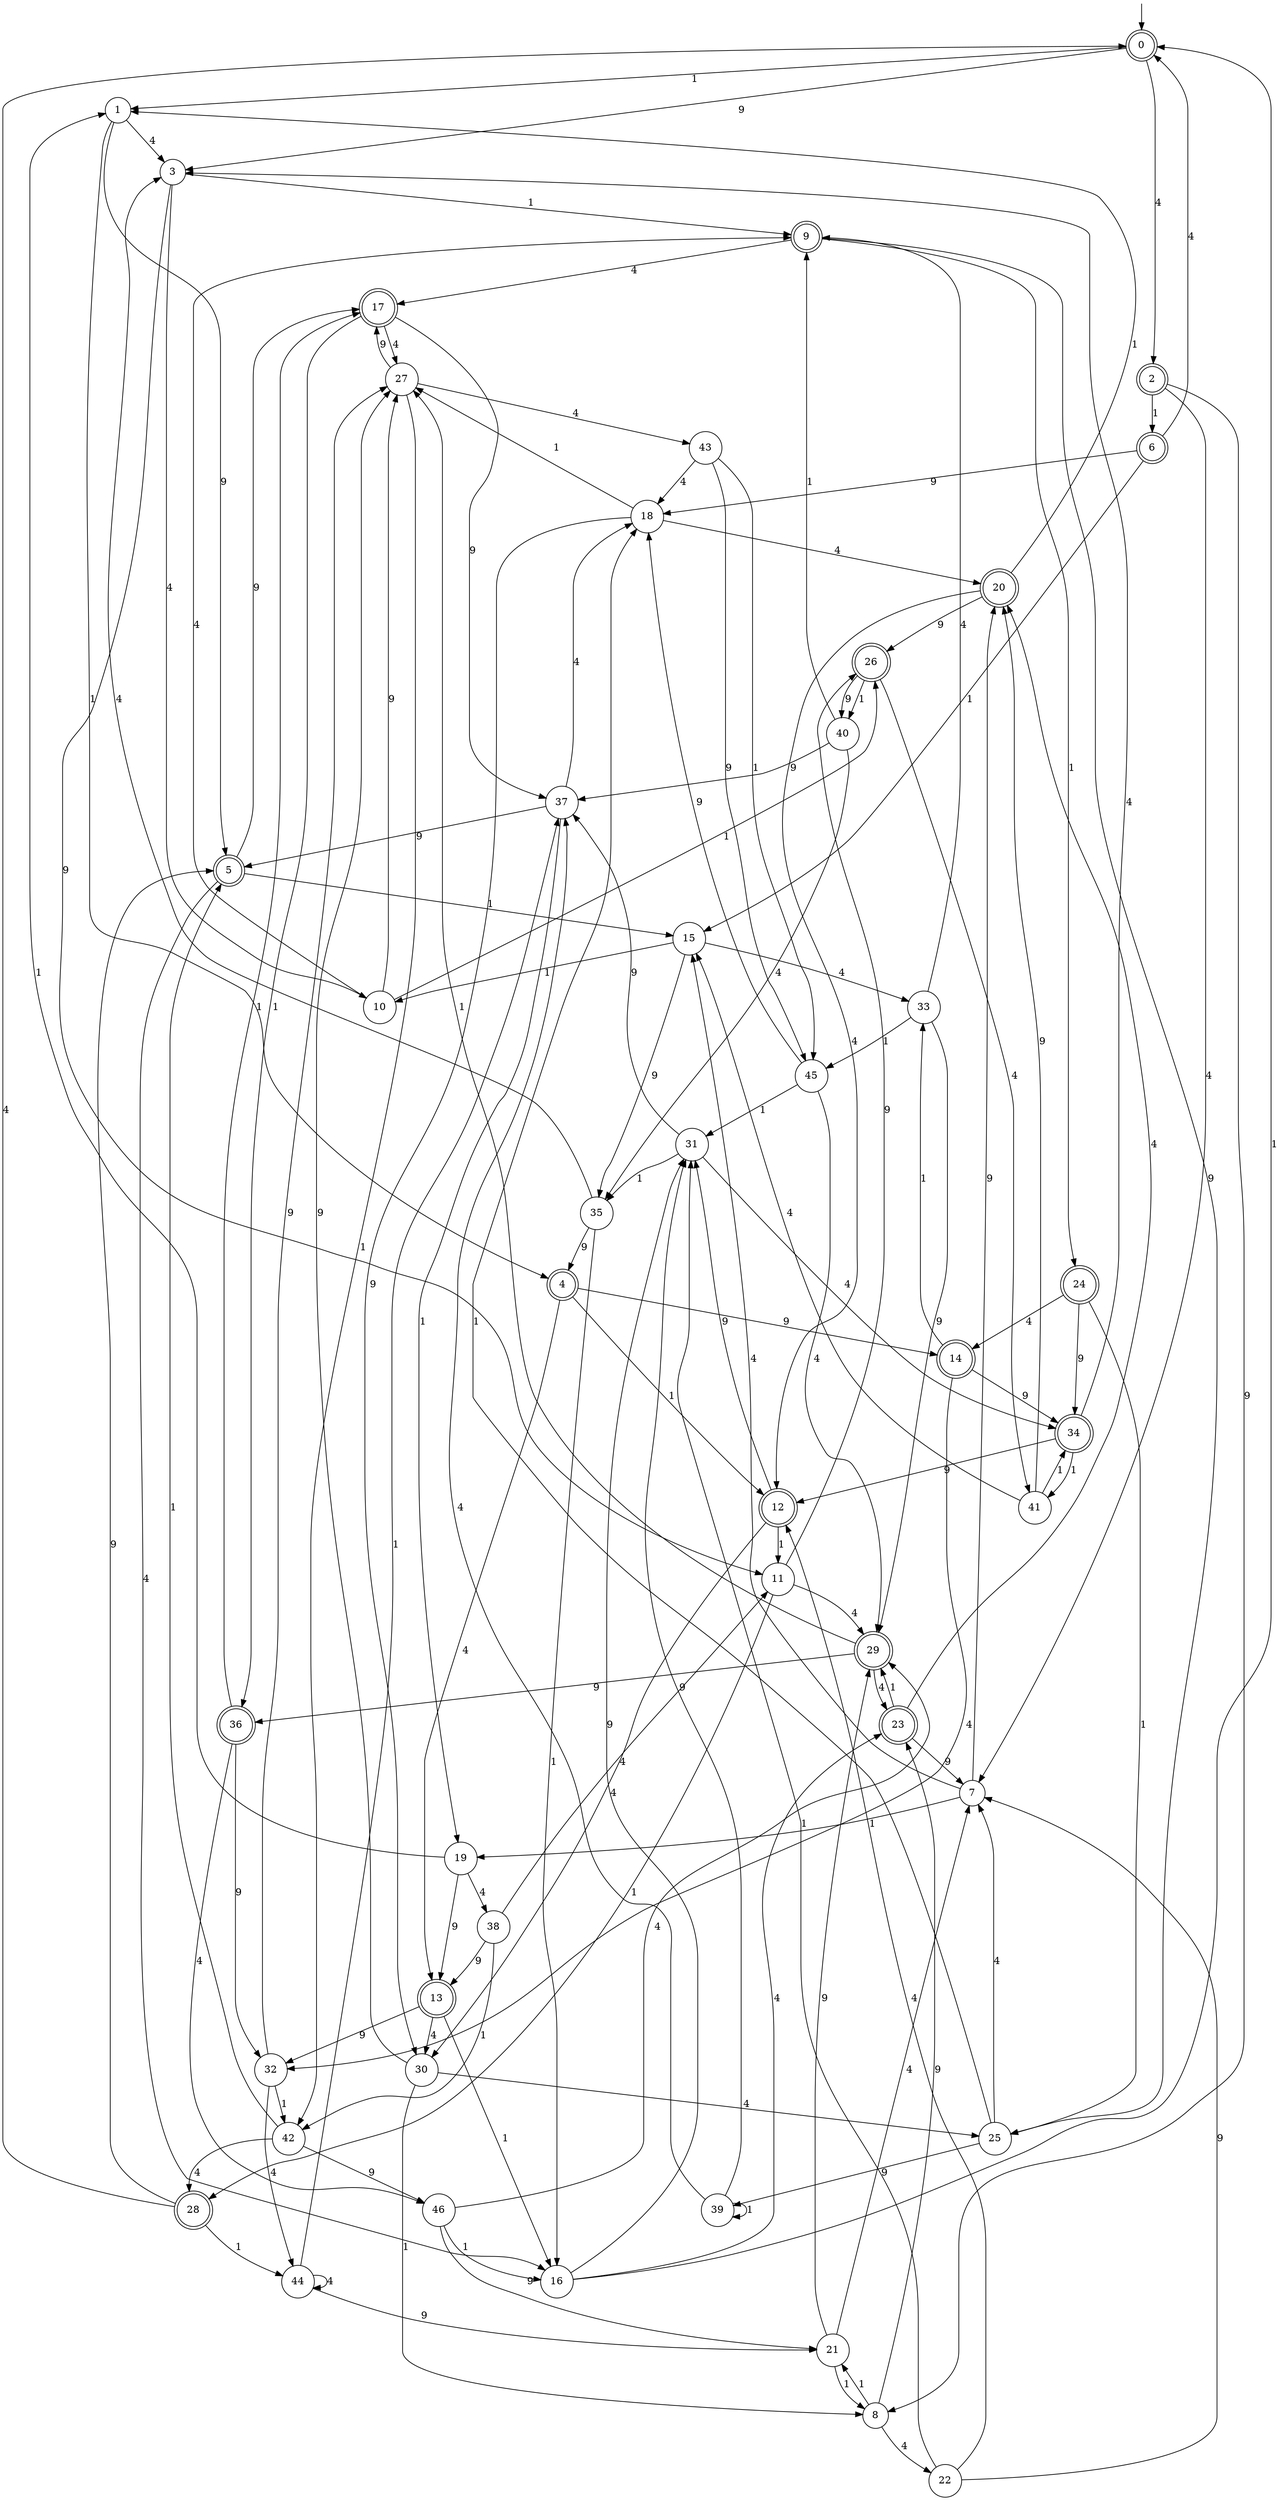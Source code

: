 digraph g {

	s0 [shape="doublecircle" label="0"];
	s1 [shape="circle" label="1"];
	s2 [shape="doublecircle" label="2"];
	s3 [shape="circle" label="3"];
	s4 [shape="doublecircle" label="4"];
	s5 [shape="doublecircle" label="5"];
	s6 [shape="doublecircle" label="6"];
	s7 [shape="circle" label="7"];
	s8 [shape="circle" label="8"];
	s9 [shape="doublecircle" label="9"];
	s10 [shape="circle" label="10"];
	s11 [shape="circle" label="11"];
	s12 [shape="doublecircle" label="12"];
	s13 [shape="doublecircle" label="13"];
	s14 [shape="doublecircle" label="14"];
	s15 [shape="circle" label="15"];
	s16 [shape="circle" label="16"];
	s17 [shape="doublecircle" label="17"];
	s18 [shape="circle" label="18"];
	s19 [shape="circle" label="19"];
	s20 [shape="doublecircle" label="20"];
	s21 [shape="circle" label="21"];
	s22 [shape="circle" label="22"];
	s23 [shape="doublecircle" label="23"];
	s24 [shape="doublecircle" label="24"];
	s25 [shape="circle" label="25"];
	s26 [shape="doublecircle" label="26"];
	s27 [shape="circle" label="27"];
	s28 [shape="doublecircle" label="28"];
	s29 [shape="doublecircle" label="29"];
	s30 [shape="circle" label="30"];
	s31 [shape="circle" label="31"];
	s32 [shape="circle" label="32"];
	s33 [shape="circle" label="33"];
	s34 [shape="doublecircle" label="34"];
	s35 [shape="circle" label="35"];
	s36 [shape="doublecircle" label="36"];
	s37 [shape="circle" label="37"];
	s38 [shape="circle" label="38"];
	s39 [shape="circle" label="39"];
	s40 [shape="circle" label="40"];
	s41 [shape="circle" label="41"];
	s42 [shape="circle" label="42"];
	s43 [shape="circle" label="43"];
	s44 [shape="circle" label="44"];
	s45 [shape="circle" label="45"];
	s46 [shape="circle" label="46"];
	s0 -> s1 [label="1"];
	s0 -> s2 [label="4"];
	s0 -> s3 [label="9"];
	s1 -> s4 [label="1"];
	s1 -> s3 [label="4"];
	s1 -> s5 [label="9"];
	s2 -> s6 [label="1"];
	s2 -> s7 [label="4"];
	s2 -> s8 [label="9"];
	s3 -> s9 [label="1"];
	s3 -> s10 [label="4"];
	s3 -> s11 [label="9"];
	s4 -> s12 [label="1"];
	s4 -> s13 [label="4"];
	s4 -> s14 [label="9"];
	s5 -> s15 [label="1"];
	s5 -> s16 [label="4"];
	s5 -> s17 [label="9"];
	s6 -> s15 [label="1"];
	s6 -> s0 [label="4"];
	s6 -> s18 [label="9"];
	s7 -> s19 [label="1"];
	s7 -> s15 [label="4"];
	s7 -> s20 [label="9"];
	s8 -> s21 [label="1"];
	s8 -> s22 [label="4"];
	s8 -> s23 [label="9"];
	s9 -> s24 [label="1"];
	s9 -> s17 [label="4"];
	s9 -> s25 [label="9"];
	s10 -> s26 [label="1"];
	s10 -> s9 [label="4"];
	s10 -> s27 [label="9"];
	s11 -> s28 [label="1"];
	s11 -> s29 [label="4"];
	s11 -> s26 [label="9"];
	s12 -> s11 [label="1"];
	s12 -> s30 [label="4"];
	s12 -> s31 [label="9"];
	s13 -> s16 [label="1"];
	s13 -> s30 [label="4"];
	s13 -> s32 [label="9"];
	s14 -> s33 [label="1"];
	s14 -> s32 [label="4"];
	s14 -> s34 [label="9"];
	s15 -> s10 [label="1"];
	s15 -> s33 [label="4"];
	s15 -> s35 [label="9"];
	s16 -> s0 [label="1"];
	s16 -> s23 [label="4"];
	s16 -> s31 [label="9"];
	s17 -> s36 [label="1"];
	s17 -> s27 [label="4"];
	s17 -> s37 [label="9"];
	s18 -> s27 [label="1"];
	s18 -> s20 [label="4"];
	s18 -> s30 [label="9"];
	s19 -> s1 [label="1"];
	s19 -> s38 [label="4"];
	s19 -> s13 [label="9"];
	s20 -> s1 [label="1"];
	s20 -> s12 [label="4"];
	s20 -> s26 [label="9"];
	s21 -> s8 [label="1"];
	s21 -> s7 [label="4"];
	s21 -> s29 [label="9"];
	s22 -> s31 [label="1"];
	s22 -> s12 [label="4"];
	s22 -> s7 [label="9"];
	s23 -> s29 [label="1"];
	s23 -> s20 [label="4"];
	s23 -> s7 [label="9"];
	s24 -> s25 [label="1"];
	s24 -> s14 [label="4"];
	s24 -> s34 [label="9"];
	s25 -> s18 [label="1"];
	s25 -> s7 [label="4"];
	s25 -> s39 [label="9"];
	s26 -> s40 [label="1"];
	s26 -> s41 [label="4"];
	s26 -> s40 [label="9"];
	s27 -> s42 [label="1"];
	s27 -> s43 [label="4"];
	s27 -> s17 [label="9"];
	s28 -> s44 [label="1"];
	s28 -> s0 [label="4"];
	s28 -> s5 [label="9"];
	s29 -> s27 [label="1"];
	s29 -> s23 [label="4"];
	s29 -> s36 [label="9"];
	s30 -> s8 [label="1"];
	s30 -> s25 [label="4"];
	s30 -> s27 [label="9"];
	s31 -> s35 [label="1"];
	s31 -> s34 [label="4"];
	s31 -> s37 [label="9"];
	s32 -> s42 [label="1"];
	s32 -> s44 [label="4"];
	s32 -> s27 [label="9"];
	s33 -> s45 [label="1"];
	s33 -> s9 [label="4"];
	s33 -> s29 [label="9"];
	s34 -> s41 [label="1"];
	s34 -> s3 [label="4"];
	s34 -> s12 [label="9"];
	s35 -> s16 [label="1"];
	s35 -> s3 [label="4"];
	s35 -> s4 [label="9"];
	s36 -> s17 [label="1"];
	s36 -> s46 [label="4"];
	s36 -> s32 [label="9"];
	s37 -> s19 [label="1"];
	s37 -> s18 [label="4"];
	s37 -> s5 [label="9"];
	s38 -> s42 [label="1"];
	s38 -> s11 [label="4"];
	s38 -> s13 [label="9"];
	s39 -> s39 [label="1"];
	s39 -> s37 [label="4"];
	s39 -> s31 [label="9"];
	s40 -> s9 [label="1"];
	s40 -> s35 [label="4"];
	s40 -> s37 [label="9"];
	s41 -> s34 [label="1"];
	s41 -> s15 [label="4"];
	s41 -> s20 [label="9"];
	s42 -> s5 [label="1"];
	s42 -> s28 [label="4"];
	s42 -> s46 [label="9"];
	s43 -> s45 [label="1"];
	s43 -> s18 [label="4"];
	s43 -> s45 [label="9"];
	s44 -> s37 [label="1"];
	s44 -> s44 [label="4"];
	s44 -> s21 [label="9"];
	s45 -> s31 [label="1"];
	s45 -> s29 [label="4"];
	s45 -> s18 [label="9"];
	s46 -> s16 [label="1"];
	s46 -> s29 [label="4"];
	s46 -> s21 [label="9"];

__start0 [label="" shape="none" width="0" height="0"];
__start0 -> s0;

}
